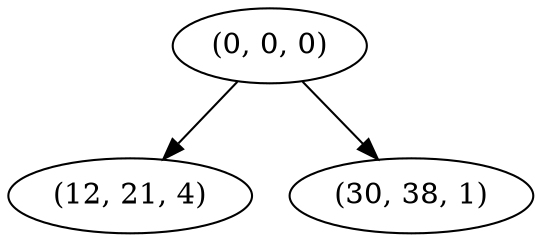 digraph tree {
    "(0, 0, 0)";
    "(12, 21, 4)";
    "(30, 38, 1)";
    "(0, 0, 0)" -> "(12, 21, 4)";
    "(0, 0, 0)" -> "(30, 38, 1)";
}

